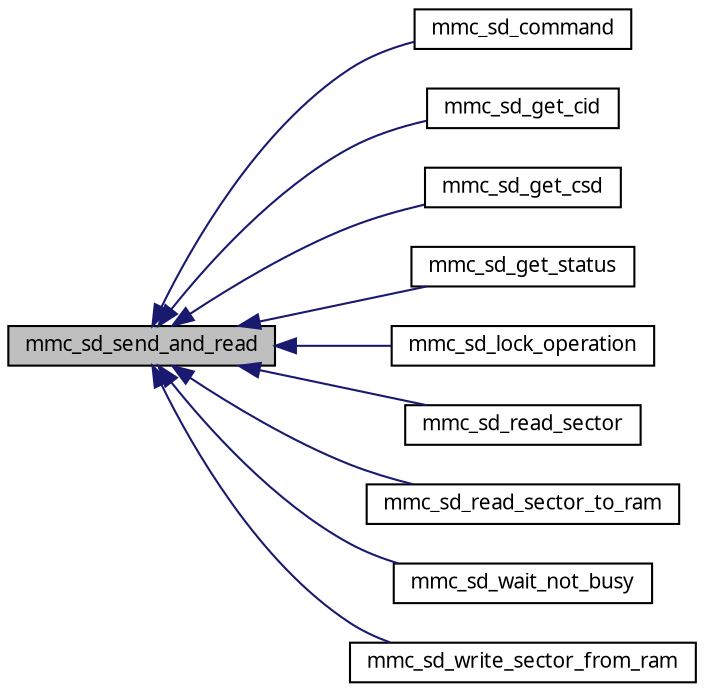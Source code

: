 digraph G
{
  edge [fontname="FreeSans.ttf",fontsize=10,labelfontname="FreeSans.ttf",labelfontsize=10];
  node [fontname="FreeSans.ttf",fontsize=10,shape=record];
  rankdir=LR;
  Node1 [label="mmc_sd_send_and_read",height=0.2,width=0.4,color="black", fillcolor="grey75", style="filled" fontcolor="black"];
  Node1 -> Node2 [dir=back,color="midnightblue",fontsize=10,style="solid",fontname="FreeSans.ttf"];
  Node2 [label="mmc_sd_command",height=0.2,width=0.4,color="black", fillcolor="white", style="filled",URL="$a00054.html#f97cddeafe57ccc6c321195b9ebd14bf"];
  Node1 -> Node3 [dir=back,color="midnightblue",fontsize=10,style="solid",fontname="FreeSans.ttf"];
  Node3 [label="mmc_sd_get_cid",height=0.2,width=0.4,color="black", fillcolor="white", style="filled",URL="$a00054.html#8408d512adadff7f27c0d3b3a92bd12d"];
  Node1 -> Node4 [dir=back,color="midnightblue",fontsize=10,style="solid",fontname="FreeSans.ttf"];
  Node4 [label="mmc_sd_get_csd",height=0.2,width=0.4,color="black", fillcolor="white", style="filled",URL="$a00054.html#da198b30238a135ff97343861185e12a"];
  Node1 -> Node5 [dir=back,color="midnightblue",fontsize=10,style="solid",fontname="FreeSans.ttf"];
  Node5 [label="mmc_sd_get_status",height=0.2,width=0.4,color="black", fillcolor="white", style="filled",URL="$a00054.html#be42ef551da85c659240ebe5df2009f5"];
  Node1 -> Node6 [dir=back,color="midnightblue",fontsize=10,style="solid",fontname="FreeSans.ttf"];
  Node6 [label="mmc_sd_lock_operation",height=0.2,width=0.4,color="black", fillcolor="white", style="filled",URL="$a00054.html#b2c42ab031dd3300bc3f9dd20e10a8b9"];
  Node1 -> Node7 [dir=back,color="midnightblue",fontsize=10,style="solid",fontname="FreeSans.ttf"];
  Node7 [label="mmc_sd_read_sector",height=0.2,width=0.4,color="black", fillcolor="white", style="filled",URL="$a00054.html#e5b02af47ff0ae1465b870d78d91cad8"];
  Node1 -> Node8 [dir=back,color="midnightblue",fontsize=10,style="solid",fontname="FreeSans.ttf"];
  Node8 [label="mmc_sd_read_sector_to_ram",height=0.2,width=0.4,color="black", fillcolor="white", style="filled",URL="$a00054.html#52b3124aa44523c90def3c9df5f09be6",tooltip="Functions to read/write one sector (512btes) with ram buffer pointer."];
  Node1 -> Node9 [dir=back,color="midnightblue",fontsize=10,style="solid",fontname="FreeSans.ttf"];
  Node9 [label="mmc_sd_wait_not_busy",height=0.2,width=0.4,color="black", fillcolor="white", style="filled",URL="$a00054.html#b8c6dec121c640e11375ffe22264dd52"];
  Node1 -> Node10 [dir=back,color="midnightblue",fontsize=10,style="solid",fontname="FreeSans.ttf"];
  Node10 [label="mmc_sd_write_sector_from_ram",height=0.2,width=0.4,color="black", fillcolor="white", style="filled",URL="$a00054.html#498ede87744d283825253501b87fd37a"];
}
